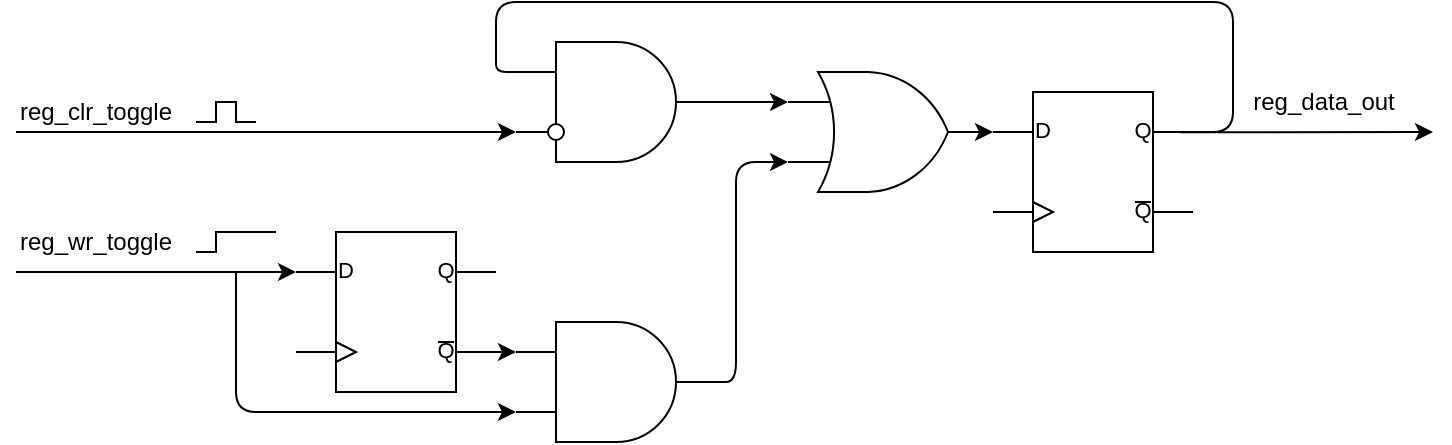 <mxfile version="10.9.5" type="device"><diagram id="7I79kD2pN_WLtxQbktVr" name="第 1 页"><mxGraphModel dx="542" dy="359" grid="1" gridSize="10" guides="1" tooltips="1" connect="1" arrows="1" fold="1" page="1" pageScale="1" pageWidth="827" pageHeight="1169" math="0" shadow="0"><root><mxCell id="0"/><mxCell id="1" parent="0"/><mxCell id="3vvkkCQjnUxg90456Qk4-1" value="" style="verticalLabelPosition=bottom;shadow=0;dashed=0;align=center;fillColor=#ffffff;html=1;verticalAlign=top;strokeWidth=1;shape=mxgraph.electrical.logic_gates.d_type_flip-flop;" vertex="1" parent="1"><mxGeometry x="498.5" y="215" width="100" height="80" as="geometry"/></mxCell><mxCell id="3vvkkCQjnUxg90456Qk4-4" value="" style="verticalLabelPosition=bottom;shadow=0;dashed=0;align=center;fillColor=#ffffff;html=1;verticalAlign=top;strokeWidth=1;shape=mxgraph.electrical.logic_gates.logic_gate;operation=or;" vertex="1" parent="1"><mxGeometry x="396" y="205" width="100" height="60" as="geometry"/></mxCell><mxCell id="3vvkkCQjnUxg90456Qk4-6" value="" style="endArrow=classic;html=1;entryX=0;entryY=0.25;entryDx=0;entryDy=0;entryPerimeter=0;exitX=1;exitY=0.5;exitDx=0;exitDy=0;exitPerimeter=0;" edge="1" parent="1" source="3vvkkCQjnUxg90456Qk4-4" target="3vvkkCQjnUxg90456Qk4-1"><mxGeometry width="50" height="50" relative="1" as="geometry"><mxPoint x="328.5" y="360" as="sourcePoint"/><mxPoint x="378.5" y="310" as="targetPoint"/></mxGeometry></mxCell><mxCell id="3vvkkCQjnUxg90456Qk4-12" style="edgeStyle=orthogonalEdgeStyle;rounded=0;orthogonalLoop=1;jettySize=auto;html=1;entryX=0;entryY=0.25;entryDx=0;entryDy=0;entryPerimeter=0;" edge="1" parent="1" source="3vvkkCQjnUxg90456Qk4-8" target="3vvkkCQjnUxg90456Qk4-4"><mxGeometry relative="1" as="geometry"/></mxCell><mxCell id="3vvkkCQjnUxg90456Qk4-11" value="" style="endArrow=none;html=1;entryX=0;entryY=0.25;entryDx=0;entryDy=0;entryPerimeter=0;exitX=1;exitY=0.25;exitDx=0;exitDy=0;exitPerimeter=0;" edge="1" parent="1" source="3vvkkCQjnUxg90456Qk4-1" target="3vvkkCQjnUxg90456Qk4-8"><mxGeometry width="50" height="50" relative="1" as="geometry"><mxPoint x="618.5" y="230" as="sourcePoint"/><mxPoint x="268.5" y="310" as="targetPoint"/><Array as="points"><mxPoint x="618.5" y="235"/><mxPoint x="618.5" y="170"/><mxPoint x="250" y="170"/><mxPoint x="250" y="190"/><mxPoint x="250" y="205"/></Array></mxGeometry></mxCell><mxCell id="3vvkkCQjnUxg90456Qk4-16" value="" style="endArrow=classic;html=1;entryX=0;entryY=0.75;entryDx=0;entryDy=0;entryPerimeter=0;" edge="1" parent="1" target="3vvkkCQjnUxg90456Qk4-8"><mxGeometry width="50" height="50" relative="1" as="geometry"><mxPoint x="10" y="235" as="sourcePoint"/><mxPoint x="188.5" y="240" as="targetPoint"/></mxGeometry></mxCell><mxCell id="3vvkkCQjnUxg90456Qk4-17" value="reg_wr_toggle" style="text;html=1;strokeColor=none;fillColor=none;align=center;verticalAlign=middle;whiteSpace=wrap;rounded=0;" vertex="1" parent="1"><mxGeometry x="10" y="280" width="80" height="20" as="geometry"/></mxCell><mxCell id="3vvkkCQjnUxg90456Qk4-18" value="reg_clr_toggle" style="text;html=1;strokeColor=none;fillColor=none;align=center;verticalAlign=middle;whiteSpace=wrap;rounded=0;" vertex="1" parent="1"><mxGeometry x="10" y="215" width="80" height="20" as="geometry"/></mxCell><mxCell id="3vvkkCQjnUxg90456Qk4-23" value="" style="endArrow=none;html=1;rounded=0;" edge="1" parent="1"><mxGeometry width="50" height="50" relative="1" as="geometry"><mxPoint x="100" y="295" as="sourcePoint"/><mxPoint x="140" y="285" as="targetPoint"/><Array as="points"><mxPoint x="110" y="295"/><mxPoint x="110" y="285"/><mxPoint x="120" y="285"/><mxPoint x="130" y="285"/></Array></mxGeometry></mxCell><mxCell id="3vvkkCQjnUxg90456Qk4-24" value="" style="endArrow=none;html=1;rounded=0;" edge="1" parent="1"><mxGeometry width="50" height="50" relative="1" as="geometry"><mxPoint x="100" y="230" as="sourcePoint"/><mxPoint x="130" y="230" as="targetPoint"/><Array as="points"><mxPoint x="110" y="230"/><mxPoint x="110" y="220"/><mxPoint x="120" y="220"/><mxPoint x="120" y="230"/></Array></mxGeometry></mxCell><mxCell id="3vvkkCQjnUxg90456Qk4-25" value="" style="endArrow=classic;html=1;exitX=0.933;exitY=0.252;exitDx=0;exitDy=0;exitPerimeter=0;" edge="1" parent="1" source="3vvkkCQjnUxg90456Qk4-1"><mxGeometry width="50" height="50" relative="1" as="geometry"><mxPoint x="658.5" y="260" as="sourcePoint"/><mxPoint x="718.5" y="235" as="targetPoint"/></mxGeometry></mxCell><mxCell id="3vvkkCQjnUxg90456Qk4-26" value="reg_data_out" style="text;html=1;strokeColor=none;fillColor=none;align=center;verticalAlign=middle;whiteSpace=wrap;rounded=0;" vertex="1" parent="1"><mxGeometry x="628.5" y="210" width="70" height="20" as="geometry"/></mxCell><mxCell id="3vvkkCQjnUxg90456Qk4-37" style="edgeStyle=orthogonalEdgeStyle;rounded=0;comic=0;orthogonalLoop=1;jettySize=auto;html=1;exitX=1;exitY=0.75;exitDx=0;exitDy=0;exitPerimeter=0;entryX=0;entryY=0.25;entryDx=0;entryDy=0;entryPerimeter=0;targetPerimeterSpacing=100;" edge="1" parent="1" source="3vvkkCQjnUxg90456Qk4-28" target="3vvkkCQjnUxg90456Qk4-36"><mxGeometry relative="1" as="geometry"/></mxCell><mxCell id="3vvkkCQjnUxg90456Qk4-28" value="" style="verticalLabelPosition=bottom;shadow=0;dashed=0;align=center;fillColor=#ffffff;html=1;verticalAlign=top;strokeWidth=1;shape=mxgraph.electrical.logic_gates.d_type_flip-flop;" vertex="1" parent="1"><mxGeometry x="150" y="285" width="100" height="80" as="geometry"/></mxCell><mxCell id="3vvkkCQjnUxg90456Qk4-36" value="" style="verticalLabelPosition=bottom;shadow=0;dashed=0;align=center;fillColor=#ffffff;html=1;verticalAlign=top;strokeWidth=1;shape=mxgraph.electrical.logic_gates.logic_gate;operation=and;" vertex="1" parent="1"><mxGeometry x="260" y="330" width="100" height="60" as="geometry"/></mxCell><mxCell id="3vvkkCQjnUxg90456Qk4-38" value="" style="endArrow=classic;html=1;entryX=0;entryY=0.25;entryDx=0;entryDy=0;entryPerimeter=0;" edge="1" parent="1" target="3vvkkCQjnUxg90456Qk4-28"><mxGeometry width="50" height="50" relative="1" as="geometry"><mxPoint x="10" y="305" as="sourcePoint"/><mxPoint x="70" y="290" as="targetPoint"/></mxGeometry></mxCell><mxCell id="3vvkkCQjnUxg90456Qk4-39" value="" style="endArrow=classic;html=1;entryX=0;entryY=0.75;entryDx=0;entryDy=0;entryPerimeter=0;" edge="1" parent="1" target="3vvkkCQjnUxg90456Qk4-36"><mxGeometry width="50" height="50" relative="1" as="geometry"><mxPoint x="120" y="305" as="sourcePoint"/><mxPoint x="160" y="380" as="targetPoint"/><Array as="points"><mxPoint x="120" y="375"/></Array></mxGeometry></mxCell><mxCell id="3vvkkCQjnUxg90456Qk4-40" value="" style="endArrow=classic;html=1;entryX=0;entryY=0.75;entryDx=0;entryDy=0;entryPerimeter=0;exitX=1;exitY=0.5;exitDx=0;exitDy=0;exitPerimeter=0;" edge="1" parent="1" source="3vvkkCQjnUxg90456Qk4-36" target="3vvkkCQjnUxg90456Qk4-4"><mxGeometry width="50" height="50" relative="1" as="geometry"><mxPoint x="320" y="320" as="sourcePoint"/><mxPoint x="370" y="270" as="targetPoint"/><Array as="points"><mxPoint x="370" y="360"/><mxPoint x="370" y="300"/><mxPoint x="370" y="250"/></Array></mxGeometry></mxCell><mxCell id="3vvkkCQjnUxg90456Qk4-41" value="" style="group" vertex="1" connectable="0" parent="1"><mxGeometry x="260" y="190" width="100" height="60" as="geometry"/></mxCell><mxCell id="3vvkkCQjnUxg90456Qk4-8" value="" style="verticalLabelPosition=bottom;shadow=0;dashed=0;align=center;fillColor=#ffffff;html=1;verticalAlign=top;strokeWidth=1;shape=mxgraph.electrical.logic_gates.logic_gate;operation=and;" vertex="1" parent="3vvkkCQjnUxg90456Qk4-41"><mxGeometry width="100" height="60" as="geometry"/></mxCell><mxCell id="3vvkkCQjnUxg90456Qk4-14" value="" style="verticalLabelPosition=bottom;shadow=0;dashed=0;align=center;fillColor=#ffffff;html=1;verticalAlign=top;strokeWidth=1;shape=mxgraph.electrical.logic_gates.inverting_contact;" vertex="1" parent="3vvkkCQjnUxg90456Qk4-41"><mxGeometry x="15" y="40" width="10" height="10" as="geometry"/></mxCell></root></mxGraphModel></diagram></mxfile>